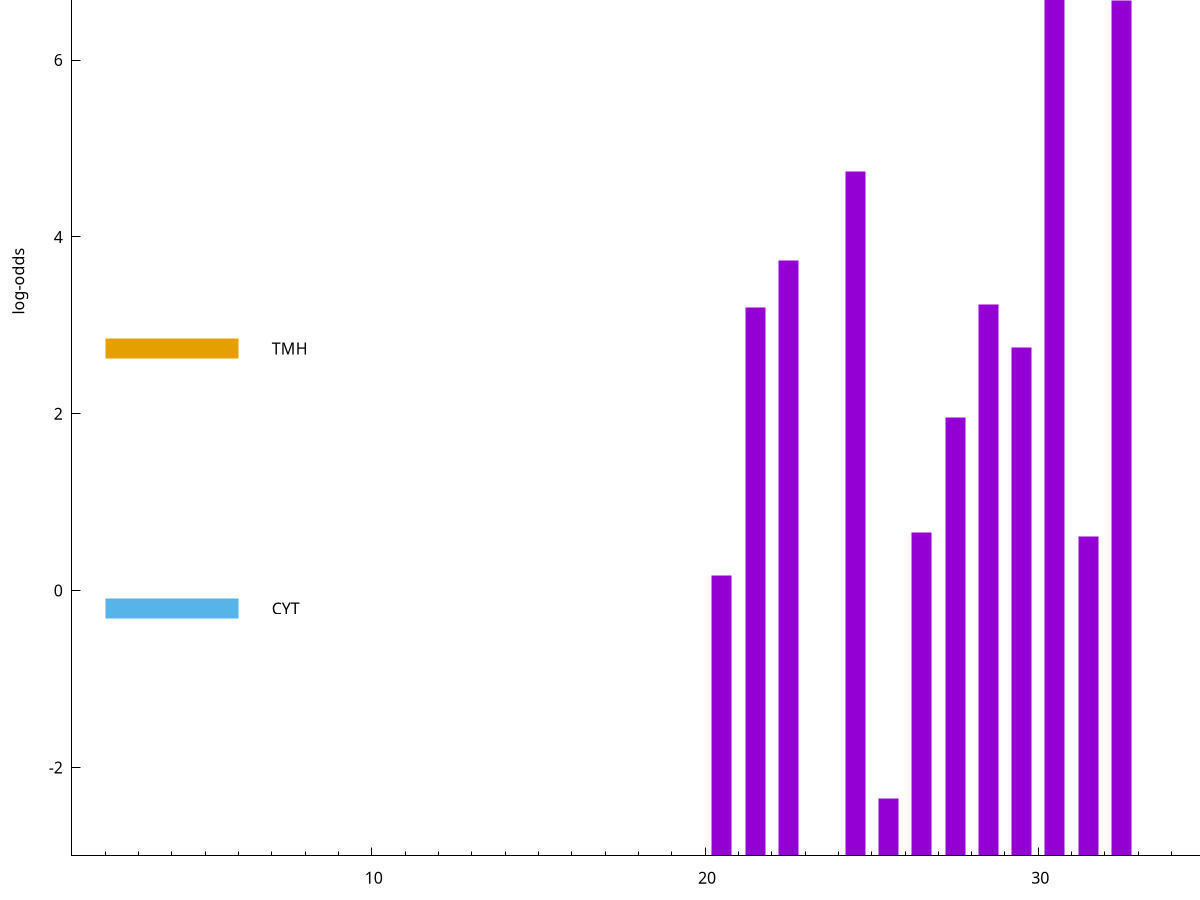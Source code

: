 set title "LipoP predictions for SRR4017849.gff"
set size 2., 1.4
set xrange [1:70] 
set mxtics 10
set yrange [-3:10]
set y2range [0:13]
set ylabel "log-odds"
set term postscript eps color solid "Helvetica" 30
set output "SRR4017849.gff146.eps"
set arrow from 2,9.38793 to 6,9.38793 nohead lt 1 lw 20
set label "SpI" at 7,9.38793
set arrow from 2,2.73866 to 6,2.73866 nohead lt 4 lw 20
set label "TMH" at 7,2.73866
set arrow from 2,-0.200913 to 6,-0.200913 nohead lt 3 lw 20
set label "CYT" at 7,-0.200913
set arrow from 2,9.38793 to 6,9.38793 nohead lt 1 lw 20
set label "SpI" at 7,9.38793
# NOTE: The scores below are the log-odds scores with the threshold
# NOTE: subtracted (a hack to make gnuplot make the histogram all
# NOTE: look nice).
plot "-" axes x1y2 title "" with impulses lt 1 lw 20
30.500000 11.949640
32.500000 9.667360
24.500000 7.742950
22.500000 6.737430
28.500000 6.233090
21.500000 6.206020
29.500000 5.751220
27.500000 4.955660
26.500000 3.659093
31.500000 3.610095
20.500000 3.176332
25.500000 0.646440
e
exit
